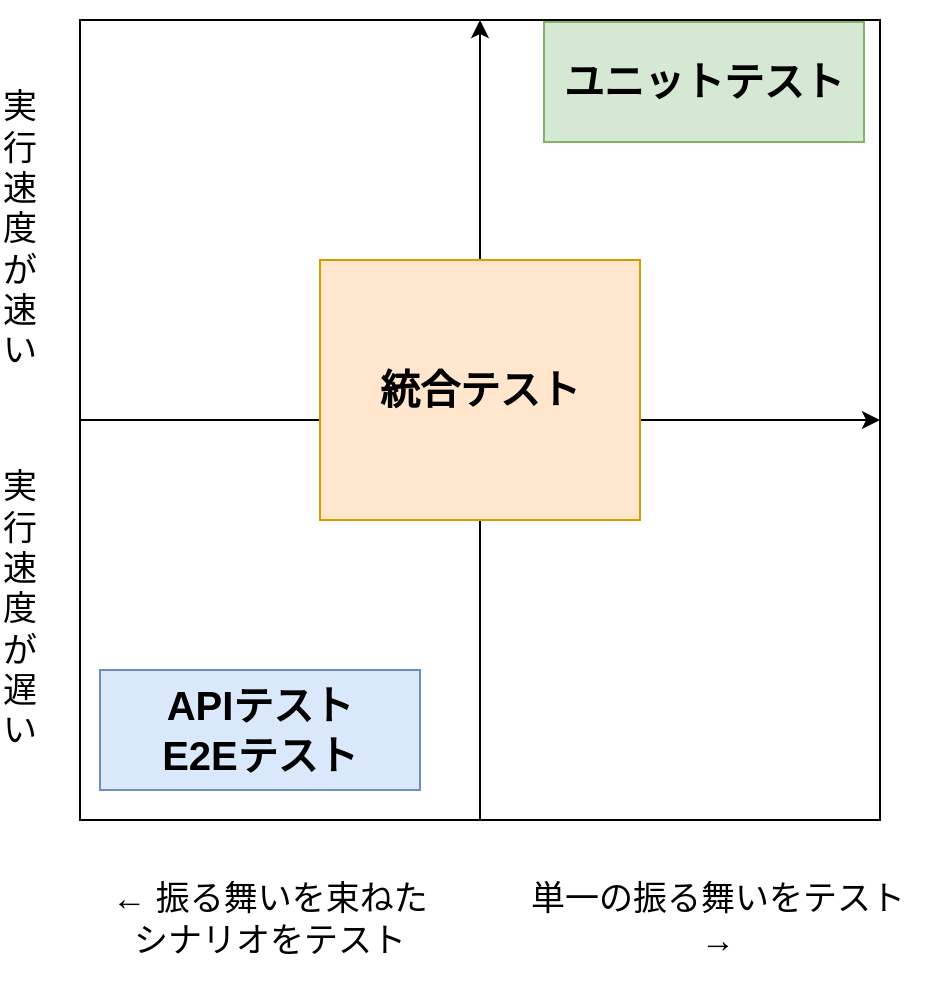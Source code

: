 <mxfile>
    <diagram id="WceE8TMrJHSE34dS2hLt" name="ページ1">
        <mxGraphModel dx="258" dy="506" grid="1" gridSize="10" guides="1" tooltips="1" connect="1" arrows="1" fold="1" page="1" pageScale="1" pageWidth="827" pageHeight="1169" background="#ffffff" math="0" shadow="0">
            <root>
                <mxCell id="0"/>
                <mxCell id="1" parent="0"/>
                <mxCell id="2" value="" style="whiteSpace=wrap;html=1;aspect=fixed;" parent="1" vertex="1">
                    <mxGeometry x="200" y="200" width="400" height="400" as="geometry"/>
                </mxCell>
                <mxCell id="3" value="" style="endArrow=classic;html=1;entryX=1;entryY=0.5;entryDx=0;entryDy=0;exitX=0;exitY=0.5;exitDx=0;exitDy=0;" parent="1" source="2" target="2" edge="1">
                    <mxGeometry width="50" height="50" relative="1" as="geometry">
                        <mxPoint x="240" y="400" as="sourcePoint"/>
                        <mxPoint x="440" y="440" as="targetPoint"/>
                    </mxGeometry>
                </mxCell>
                <mxCell id="4" value="" style="endArrow=classic;html=1;exitX=0.5;exitY=1;exitDx=0;exitDy=0;entryX=0.5;entryY=0;entryDx=0;entryDy=0;startArrow=none;" parent="1" source="10" target="2" edge="1">
                    <mxGeometry width="50" height="50" relative="1" as="geometry">
                        <mxPoint x="390" y="490" as="sourcePoint"/>
                        <mxPoint x="440" y="440" as="targetPoint"/>
                    </mxGeometry>
                </mxCell>
                <mxCell id="6" value="単一の振る舞いをテスト →" style="text;html=1;strokeColor=none;fillColor=none;align=center;verticalAlign=middle;whiteSpace=wrap;rounded=0;fontSize=17;" parent="1" vertex="1">
                    <mxGeometry x="414" y="620" width="210" height="60" as="geometry"/>
                </mxCell>
                <mxCell id="7" value="実行速度が速い" style="text;html=1;strokeColor=none;fillColor=none;align=center;verticalAlign=middle;whiteSpace=wrap;rounded=0;fontSize=17;rotation=0;" parent="1" vertex="1">
                    <mxGeometry x="160" y="190" width="20" height="230" as="geometry"/>
                </mxCell>
                <mxCell id="8" value="← 振る舞いを束ねた&lt;br&gt;シナリオをテスト" style="text;html=1;strokeColor=none;fillColor=none;align=center;verticalAlign=middle;whiteSpace=wrap;rounded=0;fontSize=17;" vertex="1" parent="1">
                    <mxGeometry x="190" y="620" width="210" height="60" as="geometry"/>
                </mxCell>
                <mxCell id="9" value="&lt;b&gt;&lt;font style=&quot;font-size: 20px;&quot;&gt;ユニットテスト&lt;/font&gt;&lt;/b&gt;" style="text;html=1;strokeColor=#82b366;fillColor=#d5e8d4;align=center;verticalAlign=middle;whiteSpace=wrap;rounded=0;fontSize=17;" vertex="1" parent="1">
                    <mxGeometry x="432" y="201" width="160" height="60" as="geometry"/>
                </mxCell>
                <mxCell id="12" value="実行速度が遅い" style="text;html=1;strokeColor=none;fillColor=none;align=center;verticalAlign=middle;whiteSpace=wrap;rounded=0;fontSize=17;rotation=0;" vertex="1" parent="1">
                    <mxGeometry x="160" y="380" width="20" height="230" as="geometry"/>
                </mxCell>
                <mxCell id="14" value="&lt;span style=&quot;font-size: 20px;&quot;&gt;&lt;b&gt;APIテスト&lt;br&gt;E2Eテスト&lt;br&gt;&lt;/b&gt;&lt;/span&gt;" style="text;html=1;strokeColor=#6c8ebf;fillColor=#dae8fc;align=center;verticalAlign=middle;whiteSpace=wrap;rounded=0;fontSize=17;" vertex="1" parent="1">
                    <mxGeometry x="210" y="525" width="160" height="60" as="geometry"/>
                </mxCell>
                <mxCell id="16" value="" style="endArrow=none;html=1;exitX=0.5;exitY=1;exitDx=0;exitDy=0;entryX=0.5;entryY=0;entryDx=0;entryDy=0;" edge="1" parent="1" source="2" target="10">
                    <mxGeometry width="50" height="50" relative="1" as="geometry">
                        <mxPoint x="400" y="600" as="sourcePoint"/>
                        <mxPoint x="400" y="200" as="targetPoint"/>
                    </mxGeometry>
                </mxCell>
                <mxCell id="10" value="&lt;span style=&quot;font-size: 20px;&quot;&gt;&lt;b&gt;統合テスト&lt;/b&gt;&lt;/span&gt;" style="text;html=1;strokeColor=#d79b00;fillColor=#ffe6cc;align=center;verticalAlign=middle;whiteSpace=wrap;rounded=0;fontSize=17;" vertex="1" parent="1">
                    <mxGeometry x="320" y="320" width="160" height="130" as="geometry"/>
                </mxCell>
            </root>
        </mxGraphModel>
    </diagram>
</mxfile>